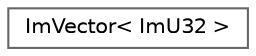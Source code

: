 digraph "Graphical Class Hierarchy"
{
 // LATEX_PDF_SIZE
  bgcolor="transparent";
  edge [fontname=Helvetica,fontsize=10,labelfontname=Helvetica,labelfontsize=10];
  node [fontname=Helvetica,fontsize=10,shape=box,height=0.2,width=0.4];
  rankdir="LR";
  Node0 [label="ImVector\< ImU32 \>",height=0.2,width=0.4,color="grey40", fillcolor="white", style="filled",URL="$struct_im_vector.html",tooltip=" "];
}
